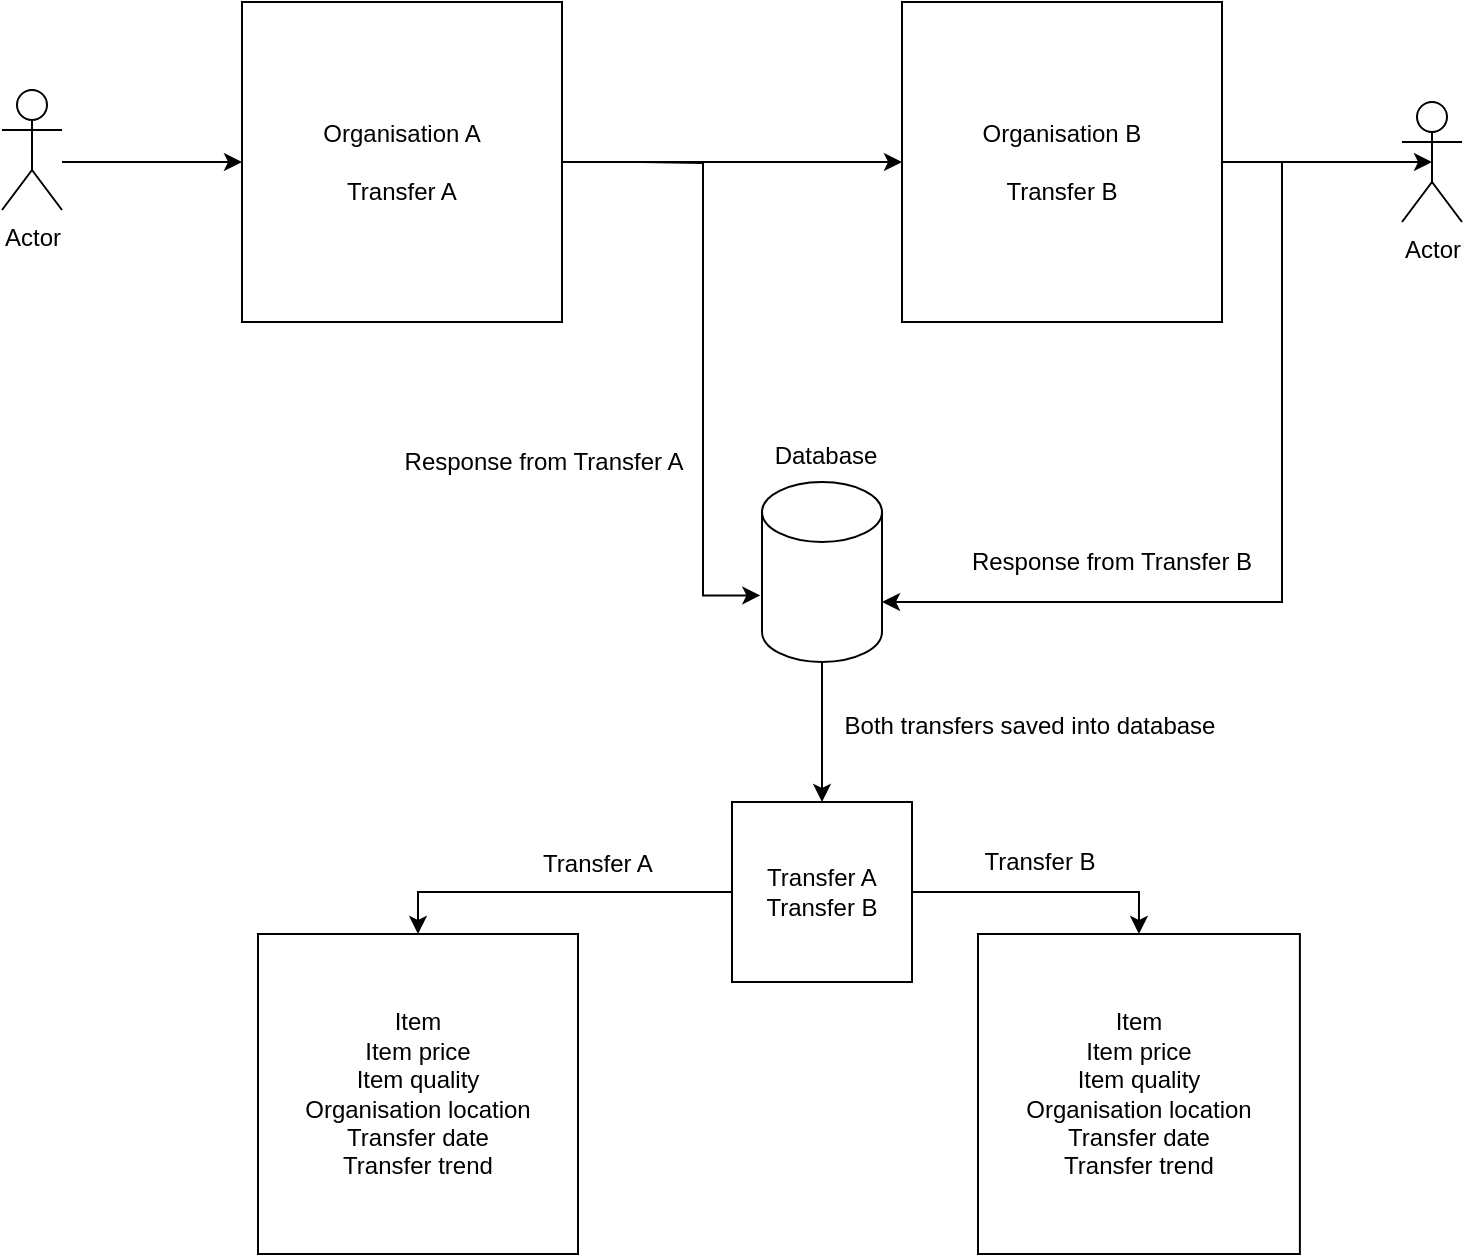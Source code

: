 <mxfile version="24.7.17">
  <diagram name="Page-1" id="PsBouy4twGerNrLi3seG">
    <mxGraphModel dx="977" dy="735" grid="1" gridSize="10" guides="1" tooltips="1" connect="1" arrows="1" fold="1" page="1" pageScale="1" pageWidth="1100" pageHeight="850" math="0" shadow="0">
      <root>
        <mxCell id="0" />
        <mxCell id="1" parent="0" />
        <mxCell id="-mQrAQv0_VykPl07y364-8" style="edgeStyle=orthogonalEdgeStyle;rounded=0;orthogonalLoop=1;jettySize=auto;html=1;entryX=0;entryY=0.5;entryDx=0;entryDy=0;" edge="1" parent="1" source="-mQrAQv0_VykPl07y364-1" target="-mQrAQv0_VykPl07y364-2">
          <mxGeometry relative="1" as="geometry">
            <Array as="points">
              <mxPoint x="142" y="134" />
              <mxPoint x="142" y="134" />
            </Array>
          </mxGeometry>
        </mxCell>
        <mxCell id="-mQrAQv0_VykPl07y364-1" value="Actor" style="shape=umlActor;verticalLabelPosition=bottom;verticalAlign=top;html=1;outlineConnect=0;" vertex="1" parent="1">
          <mxGeometry x="92" y="98" width="30" height="60" as="geometry" />
        </mxCell>
        <mxCell id="-mQrAQv0_VykPl07y364-10" style="edgeStyle=orthogonalEdgeStyle;rounded=0;orthogonalLoop=1;jettySize=auto;html=1;exitX=1;exitY=0.5;exitDx=0;exitDy=0;entryX=0;entryY=0.5;entryDx=0;entryDy=0;" edge="1" parent="1" source="-mQrAQv0_VykPl07y364-2" target="-mQrAQv0_VykPl07y364-3">
          <mxGeometry relative="1" as="geometry" />
        </mxCell>
        <mxCell id="-mQrAQv0_VykPl07y364-2" value="Organisation A&lt;div&gt;&lt;br&gt;&lt;/div&gt;&lt;div&gt;Transfer A&lt;/div&gt;" style="whiteSpace=wrap;html=1;aspect=fixed;" vertex="1" parent="1">
          <mxGeometry x="212" y="54" width="160" height="160" as="geometry" />
        </mxCell>
        <mxCell id="-mQrAQv0_VykPl07y364-3" value="Organisation B&lt;div&gt;&lt;br&gt;&lt;/div&gt;&lt;div&gt;Transfer B&lt;/div&gt;" style="whiteSpace=wrap;html=1;aspect=fixed;" vertex="1" parent="1">
          <mxGeometry x="542" y="54" width="160" height="160" as="geometry" />
        </mxCell>
        <mxCell id="-mQrAQv0_VykPl07y364-14" style="edgeStyle=orthogonalEdgeStyle;rounded=0;orthogonalLoop=1;jettySize=auto;html=1;exitX=0;exitY=0;exitDx=0;exitDy=60;exitPerimeter=0;entryX=-0.014;entryY=0.63;entryDx=0;entryDy=0;entryPerimeter=0;" edge="1" parent="1" target="-mQrAQv0_VykPl07y364-4">
          <mxGeometry relative="1" as="geometry">
            <mxPoint x="412" y="134.0" as="sourcePoint" />
          </mxGeometry>
        </mxCell>
        <mxCell id="-mQrAQv0_VykPl07y364-18" style="edgeStyle=orthogonalEdgeStyle;rounded=0;orthogonalLoop=1;jettySize=auto;html=1;exitX=1;exitY=0;exitDx=0;exitDy=60;exitPerimeter=0;entryX=1;entryY=0;entryDx=0;entryDy=60;entryPerimeter=0;" edge="1" parent="1" target="-mQrAQv0_VykPl07y364-4">
          <mxGeometry relative="1" as="geometry">
            <mxPoint x="732" y="134" as="sourcePoint" />
            <Array as="points">
              <mxPoint x="732" y="354" />
            </Array>
          </mxGeometry>
        </mxCell>
        <mxCell id="-mQrAQv0_VykPl07y364-21" style="edgeStyle=orthogonalEdgeStyle;rounded=0;orthogonalLoop=1;jettySize=auto;html=1;exitX=0.5;exitY=1;exitDx=0;exitDy=0;exitPerimeter=0;entryX=0.5;entryY=0;entryDx=0;entryDy=0;" edge="1" parent="1" source="-mQrAQv0_VykPl07y364-4" target="-mQrAQv0_VykPl07y364-26">
          <mxGeometry relative="1" as="geometry">
            <mxPoint x="502" y="474" as="targetPoint" />
          </mxGeometry>
        </mxCell>
        <mxCell id="-mQrAQv0_VykPl07y364-4" value="" style="shape=cylinder3;whiteSpace=wrap;html=1;boundedLbl=1;backgroundOutline=1;size=15;" vertex="1" parent="1">
          <mxGeometry x="472" y="294" width="60" height="90" as="geometry" />
        </mxCell>
        <mxCell id="-mQrAQv0_VykPl07y364-16" value="Actor" style="shape=umlActor;verticalLabelPosition=bottom;verticalAlign=top;html=1;outlineConnect=0;" vertex="1" parent="1">
          <mxGeometry x="792" y="104" width="30" height="60" as="geometry" />
        </mxCell>
        <mxCell id="-mQrAQv0_VykPl07y364-17" style="edgeStyle=orthogonalEdgeStyle;rounded=0;orthogonalLoop=1;jettySize=auto;html=1;exitX=1;exitY=0.5;exitDx=0;exitDy=0;entryX=0.5;entryY=0.5;entryDx=0;entryDy=0;entryPerimeter=0;" edge="1" parent="1" source="-mQrAQv0_VykPl07y364-3" target="-mQrAQv0_VykPl07y364-16">
          <mxGeometry relative="1" as="geometry" />
        </mxCell>
        <mxCell id="-mQrAQv0_VykPl07y364-22" value="Response from Transfer A" style="text;html=1;align=center;verticalAlign=middle;whiteSpace=wrap;rounded=0;" vertex="1" parent="1">
          <mxGeometry x="288" y="264" width="150" height="40" as="geometry" />
        </mxCell>
        <mxCell id="-mQrAQv0_VykPl07y364-23" value="Response from Transfer B" style="text;html=1;align=center;verticalAlign=middle;whiteSpace=wrap;rounded=0;" vertex="1" parent="1">
          <mxGeometry x="572" y="314" width="150" height="40" as="geometry" />
        </mxCell>
        <mxCell id="-mQrAQv0_VykPl07y364-24" value="Both transfers saved into database" style="text;html=1;align=center;verticalAlign=middle;whiteSpace=wrap;rounded=0;" vertex="1" parent="1">
          <mxGeometry x="506" y="396" width="200" height="40" as="geometry" />
        </mxCell>
        <mxCell id="-mQrAQv0_VykPl07y364-25" value="Database" style="text;html=1;align=center;verticalAlign=middle;whiteSpace=wrap;rounded=0;" vertex="1" parent="1">
          <mxGeometry x="469" y="270" width="70" height="22" as="geometry" />
        </mxCell>
        <mxCell id="-mQrAQv0_VykPl07y364-29" style="edgeStyle=orthogonalEdgeStyle;rounded=0;orthogonalLoop=1;jettySize=auto;html=1;exitX=0;exitY=0.5;exitDx=0;exitDy=0;entryX=0.5;entryY=0;entryDx=0;entryDy=0;" edge="1" parent="1" source="-mQrAQv0_VykPl07y364-26" target="-mQrAQv0_VykPl07y364-27">
          <mxGeometry relative="1" as="geometry" />
        </mxCell>
        <mxCell id="-mQrAQv0_VykPl07y364-34" style="edgeStyle=orthogonalEdgeStyle;rounded=0;orthogonalLoop=1;jettySize=auto;html=1;exitX=1;exitY=0.5;exitDx=0;exitDy=0;entryX=0.5;entryY=0;entryDx=0;entryDy=0;" edge="1" parent="1" source="-mQrAQv0_VykPl07y364-26" target="-mQrAQv0_VykPl07y364-33">
          <mxGeometry relative="1" as="geometry" />
        </mxCell>
        <mxCell id="-mQrAQv0_VykPl07y364-26" value="Transfer A&lt;div&gt;Transfer B&lt;/div&gt;" style="whiteSpace=wrap;html=1;aspect=fixed;" vertex="1" parent="1">
          <mxGeometry x="457" y="454" width="90" height="90" as="geometry" />
        </mxCell>
        <mxCell id="-mQrAQv0_VykPl07y364-27" value="Item&lt;div&gt;Item price&lt;/div&gt;&lt;div&gt;Item quality&lt;/div&gt;&lt;div&gt;Organisation location&lt;/div&gt;&lt;div&gt;Transfer date&lt;/div&gt;&lt;div&gt;Transfer trend&lt;/div&gt;" style="whiteSpace=wrap;html=1;aspect=fixed;" vertex="1" parent="1">
          <mxGeometry x="220" y="520" width="160" height="160" as="geometry" />
        </mxCell>
        <mxCell id="-mQrAQv0_VykPl07y364-30" value="Transfer A" style="text;html=1;align=center;verticalAlign=middle;whiteSpace=wrap;rounded=0;" vertex="1" parent="1">
          <mxGeometry x="360" y="470" width="60" height="30" as="geometry" />
        </mxCell>
        <mxCell id="-mQrAQv0_VykPl07y364-32" value="Transfer B" style="text;html=1;align=center;verticalAlign=middle;whiteSpace=wrap;rounded=0;" vertex="1" parent="1">
          <mxGeometry x="581" y="469" width="60" height="30" as="geometry" />
        </mxCell>
        <mxCell id="-mQrAQv0_VykPl07y364-33" value="Item&lt;div&gt;Item price&lt;/div&gt;&lt;div&gt;Item quality&lt;/div&gt;&lt;div&gt;Organisation location&lt;/div&gt;&lt;div&gt;Transfer date&lt;/div&gt;&lt;div&gt;Transfer trend&lt;/div&gt;" style="whiteSpace=wrap;html=1;aspect=fixed;" vertex="1" parent="1">
          <mxGeometry x="580" y="520" width="160.94" height="160" as="geometry" />
        </mxCell>
      </root>
    </mxGraphModel>
  </diagram>
</mxfile>
